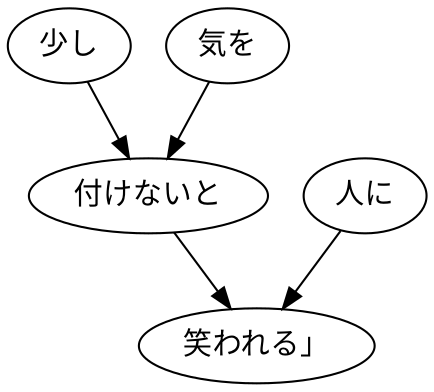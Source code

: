 digraph graph6037 {
	node0 [label="少し"];
	node1 [label="気を"];
	node2 [label="付けないと"];
	node3 [label="人に"];
	node4 [label="笑われる」"];
	node0 -> node2;
	node1 -> node2;
	node2 -> node4;
	node3 -> node4;
}
